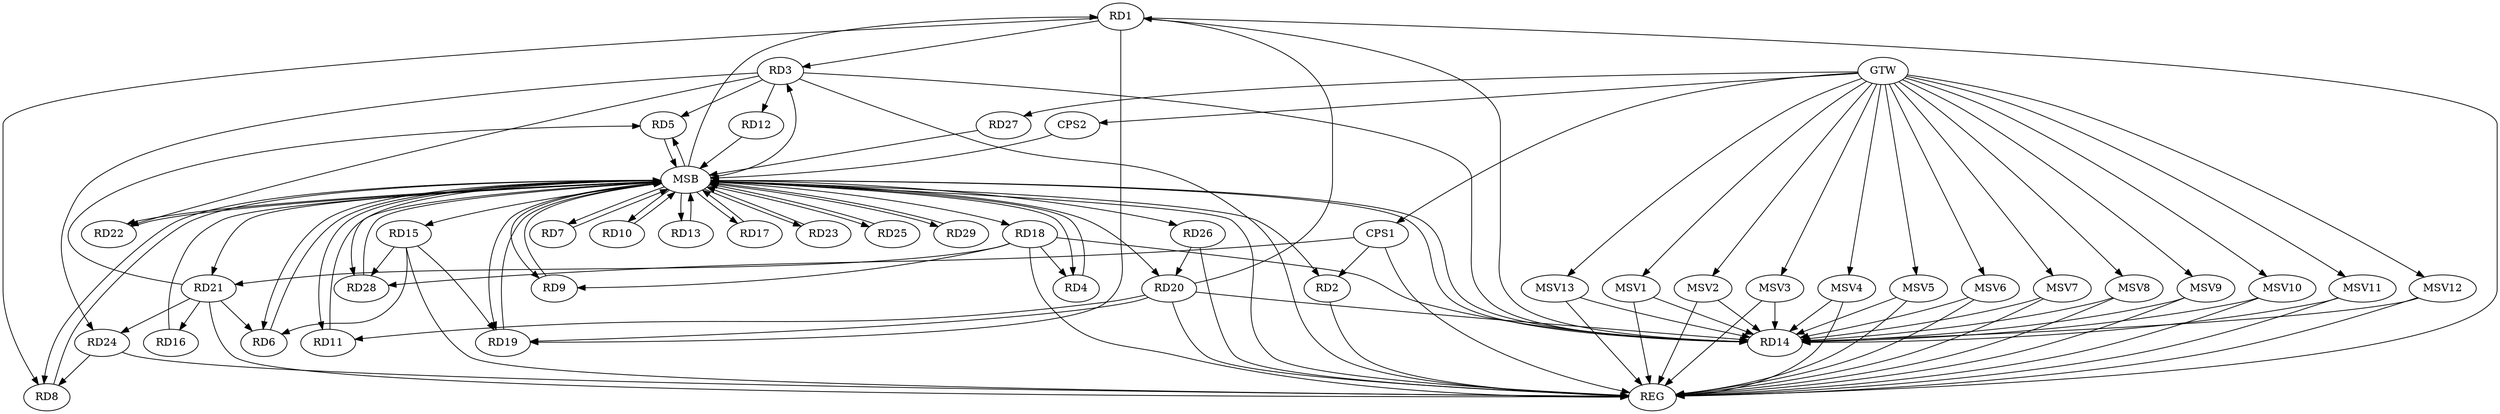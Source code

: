 strict digraph G {
  RD1 [ label="RD1" ];
  RD2 [ label="RD2" ];
  RD3 [ label="RD3" ];
  RD4 [ label="RD4" ];
  RD5 [ label="RD5" ];
  RD6 [ label="RD6" ];
  RD7 [ label="RD7" ];
  RD8 [ label="RD8" ];
  RD9 [ label="RD9" ];
  RD10 [ label="RD10" ];
  RD11 [ label="RD11" ];
  RD12 [ label="RD12" ];
  RD13 [ label="RD13" ];
  RD14 [ label="RD14" ];
  RD15 [ label="RD15" ];
  RD16 [ label="RD16" ];
  RD17 [ label="RD17" ];
  RD18 [ label="RD18" ];
  RD19 [ label="RD19" ];
  RD20 [ label="RD20" ];
  RD21 [ label="RD21" ];
  RD22 [ label="RD22" ];
  RD23 [ label="RD23" ];
  RD24 [ label="RD24" ];
  RD25 [ label="RD25" ];
  RD26 [ label="RD26" ];
  RD27 [ label="RD27" ];
  RD28 [ label="RD28" ];
  RD29 [ label="RD29" ];
  CPS1 [ label="CPS1" ];
  CPS2 [ label="CPS2" ];
  GTW [ label="GTW" ];
  REG [ label="REG" ];
  MSB [ label="MSB" ];
  MSV1 [ label="MSV1" ];
  MSV2 [ label="MSV2" ];
  MSV3 [ label="MSV3" ];
  MSV4 [ label="MSV4" ];
  MSV5 [ label="MSV5" ];
  MSV6 [ label="MSV6" ];
  MSV7 [ label="MSV7" ];
  MSV8 [ label="MSV8" ];
  MSV9 [ label="MSV9" ];
  MSV10 [ label="MSV10" ];
  MSV11 [ label="MSV11" ];
  MSV12 [ label="MSV12" ];
  MSV13 [ label="MSV13" ];
  RD1 -> RD3;
  RD1 -> RD8;
  RD1 -> RD14;
  RD1 -> RD19;
  RD20 -> RD1;
  RD3 -> RD5;
  RD3 -> RD12;
  RD3 -> RD14;
  RD3 -> RD22;
  RD3 -> RD24;
  RD18 -> RD4;
  RD21 -> RD5;
  RD15 -> RD6;
  RD21 -> RD6;
  RD24 -> RD8;
  RD18 -> RD9;
  RD20 -> RD11;
  RD18 -> RD14;
  RD20 -> RD14;
  RD15 -> RD19;
  RD15 -> RD28;
  RD21 -> RD16;
  RD18 -> RD21;
  RD20 -> RD19;
  RD26 -> RD20;
  RD21 -> RD24;
  CPS1 -> RD2;
  CPS1 -> RD28;
  GTW -> RD27;
  GTW -> CPS1;
  GTW -> CPS2;
  RD1 -> REG;
  RD2 -> REG;
  RD3 -> REG;
  RD15 -> REG;
  RD18 -> REG;
  RD20 -> REG;
  RD21 -> REG;
  RD24 -> REG;
  RD26 -> REG;
  CPS1 -> REG;
  RD4 -> MSB;
  MSB -> RD17;
  MSB -> RD22;
  MSB -> RD25;
  MSB -> REG;
  RD5 -> MSB;
  MSB -> RD10;
  MSB -> RD14;
  MSB -> RD28;
  RD6 -> MSB;
  MSB -> RD2;
  MSB -> RD11;
  MSB -> RD23;
  RD7 -> MSB;
  MSB -> RD20;
  RD8 -> MSB;
  RD9 -> MSB;
  MSB -> RD1;
  MSB -> RD19;
  RD10 -> MSB;
  MSB -> RD3;
  MSB -> RD6;
  RD11 -> MSB;
  MSB -> RD4;
  MSB -> RD26;
  MSB -> RD29;
  RD12 -> MSB;
  MSB -> RD9;
  MSB -> RD13;
  RD13 -> MSB;
  RD14 -> MSB;
  RD16 -> MSB;
  RD17 -> MSB;
  MSB -> RD5;
  RD19 -> MSB;
  MSB -> RD15;
  MSB -> RD21;
  RD22 -> MSB;
  RD23 -> MSB;
  RD25 -> MSB;
  RD27 -> MSB;
  MSB -> RD18;
  RD28 -> MSB;
  RD29 -> MSB;
  MSB -> RD8;
  CPS2 -> MSB;
  MSB -> RD7;
  MSV1 -> RD14;
  MSV2 -> RD14;
  GTW -> MSV1;
  MSV1 -> REG;
  GTW -> MSV2;
  MSV2 -> REG;
  MSV3 -> RD14;
  MSV4 -> RD14;
  MSV5 -> RD14;
  GTW -> MSV3;
  MSV3 -> REG;
  GTW -> MSV4;
  MSV4 -> REG;
  GTW -> MSV5;
  MSV5 -> REG;
  MSV6 -> RD14;
  GTW -> MSV6;
  MSV6 -> REG;
  MSV7 -> RD14;
  MSV8 -> RD14;
  GTW -> MSV7;
  MSV7 -> REG;
  GTW -> MSV8;
  MSV8 -> REG;
  MSV9 -> RD14;
  GTW -> MSV9;
  MSV9 -> REG;
  MSV10 -> RD14;
  MSV11 -> RD14;
  GTW -> MSV10;
  MSV10 -> REG;
  GTW -> MSV11;
  MSV11 -> REG;
  MSV12 -> RD14;
  GTW -> MSV12;
  MSV12 -> REG;
  MSV13 -> RD14;
  GTW -> MSV13;
  MSV13 -> REG;
}
